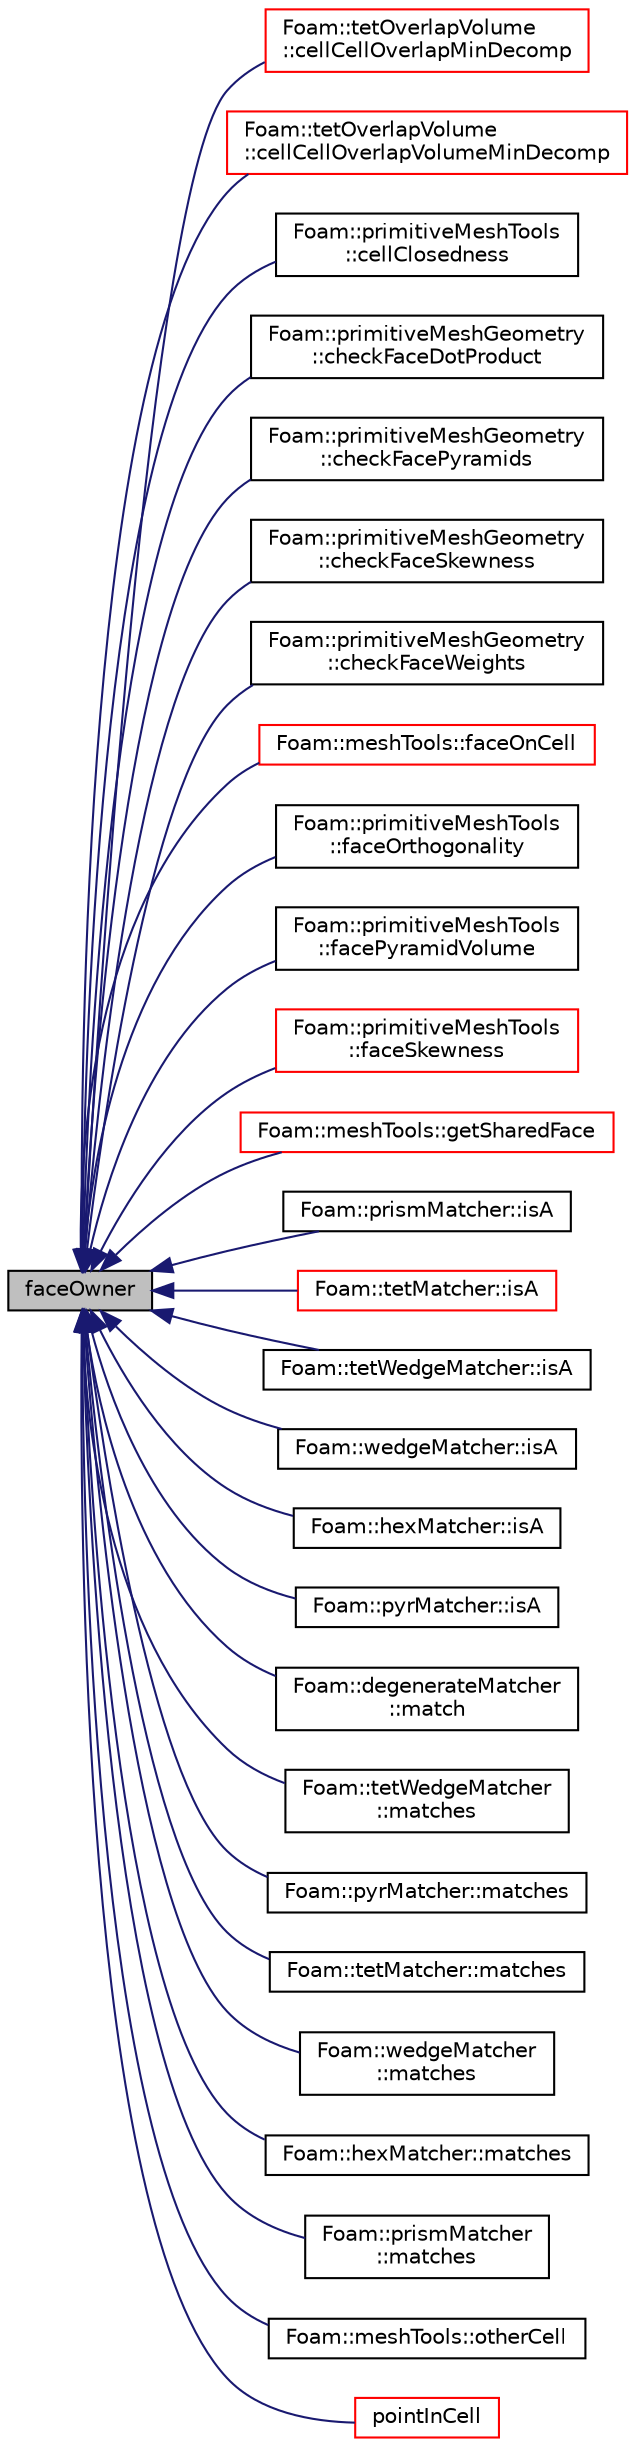 digraph "faceOwner"
{
  bgcolor="transparent";
  edge [fontname="Helvetica",fontsize="10",labelfontname="Helvetica",labelfontsize="10"];
  node [fontname="Helvetica",fontsize="10",shape=record];
  rankdir="LR";
  Node1 [label="faceOwner",height=0.2,width=0.4,color="black", fillcolor="grey75", style="filled", fontcolor="black"];
  Node1 -> Node2 [dir="back",color="midnightblue",fontsize="10",style="solid",fontname="Helvetica"];
  Node2 [label="Foam::tetOverlapVolume\l::cellCellOverlapMinDecomp",height=0.2,width=0.4,color="red",URL="$a02569.html#ad7d2fcd3e6fe707b574ad52fecb2b319",tooltip="Return true if olverlap volume is greater than threshold. "];
  Node1 -> Node3 [dir="back",color="midnightblue",fontsize="10",style="solid",fontname="Helvetica"];
  Node3 [label="Foam::tetOverlapVolume\l::cellCellOverlapVolumeMinDecomp",height=0.2,width=0.4,color="red",URL="$a02569.html#ac07b93de89840367af8c4144a41b064d",tooltip="Calculates the overlap volume. "];
  Node1 -> Node4 [dir="back",color="midnightblue",fontsize="10",style="solid",fontname="Helvetica"];
  Node4 [label="Foam::primitiveMeshTools\l::cellClosedness",height=0.2,width=0.4,color="black",URL="$a01969.html#a14b7d320d846c69e1e404e9937f5d63c",tooltip="Generate cell openness and cell ascpect ratio field. "];
  Node1 -> Node5 [dir="back",color="midnightblue",fontsize="10",style="solid",fontname="Helvetica"];
  Node5 [label="Foam::primitiveMeshGeometry\l::checkFaceDotProduct",height=0.2,width=0.4,color="black",URL="$a01968.html#abe689b0ea95babc2086677dec53f57f2"];
  Node1 -> Node6 [dir="back",color="midnightblue",fontsize="10",style="solid",fontname="Helvetica"];
  Node6 [label="Foam::primitiveMeshGeometry\l::checkFacePyramids",height=0.2,width=0.4,color="black",URL="$a01968.html#ad90dd781f10ef81bbfefbe0b9b8fe46e"];
  Node1 -> Node7 [dir="back",color="midnightblue",fontsize="10",style="solid",fontname="Helvetica"];
  Node7 [label="Foam::primitiveMeshGeometry\l::checkFaceSkewness",height=0.2,width=0.4,color="black",URL="$a01968.html#a2c5229035a955dd2719a447f55181f79"];
  Node1 -> Node8 [dir="back",color="midnightblue",fontsize="10",style="solid",fontname="Helvetica"];
  Node8 [label="Foam::primitiveMeshGeometry\l::checkFaceWeights",height=0.2,width=0.4,color="black",URL="$a01968.html#a43235a75da65bd601617364388f0d055"];
  Node1 -> Node9 [dir="back",color="midnightblue",fontsize="10",style="solid",fontname="Helvetica"];
  Node9 [label="Foam::meshTools::faceOnCell",height=0.2,width=0.4,color="red",URL="$a10780.html#ae8119e36b45b1e47f91cdcb57222986d",tooltip="Is face used by cell. "];
  Node1 -> Node10 [dir="back",color="midnightblue",fontsize="10",style="solid",fontname="Helvetica"];
  Node10 [label="Foam::primitiveMeshTools\l::faceOrthogonality",height=0.2,width=0.4,color="black",URL="$a01969.html#a80c00296cf9a021984931b4e59b86f35",tooltip="Generate non-orthogonality field (internal faces only) "];
  Node1 -> Node11 [dir="back",color="midnightblue",fontsize="10",style="solid",fontname="Helvetica"];
  Node11 [label="Foam::primitiveMeshTools\l::facePyramidVolume",height=0.2,width=0.4,color="black",URL="$a01969.html#aab4eea20bacd77eef1060af3f16adc26",tooltip="Generate face pyramid volume fields. "];
  Node1 -> Node12 [dir="back",color="midnightblue",fontsize="10",style="solid",fontname="Helvetica"];
  Node12 [label="Foam::primitiveMeshTools\l::faceSkewness",height=0.2,width=0.4,color="red",URL="$a01969.html#a3c5a5ea5f6eecbaf692582855583eff9",tooltip="Generate skewness field. "];
  Node1 -> Node13 [dir="back",color="midnightblue",fontsize="10",style="solid",fontname="Helvetica"];
  Node13 [label="Foam::meshTools::getSharedFace",height=0.2,width=0.4,color="red",URL="$a10780.html#a8550e28a800fded0b2d9dcdce6a6c4f6",tooltip="Return face shared by two cells. Throws error if none found. "];
  Node1 -> Node14 [dir="back",color="midnightblue",fontsize="10",style="solid",fontname="Helvetica"];
  Node14 [label="Foam::prismMatcher::isA",height=0.2,width=0.4,color="black",URL="$a01973.html#acd2adf1fc5f522ebdfcfdad416351c14",tooltip="Exact match. Uses faceSizeMatch. "];
  Node1 -> Node15 [dir="back",color="midnightblue",fontsize="10",style="solid",fontname="Helvetica"];
  Node15 [label="Foam::tetMatcher::isA",height=0.2,width=0.4,color="red",URL="$a02568.html#acd2adf1fc5f522ebdfcfdad416351c14",tooltip="Exact match. Uses faceSizeMatch. "];
  Node1 -> Node16 [dir="back",color="midnightblue",fontsize="10",style="solid",fontname="Helvetica"];
  Node16 [label="Foam::tetWedgeMatcher::isA",height=0.2,width=0.4,color="black",URL="$a02572.html#acd2adf1fc5f522ebdfcfdad416351c14",tooltip="Exact match. Uses faceSizeMatch. "];
  Node1 -> Node17 [dir="back",color="midnightblue",fontsize="10",style="solid",fontname="Helvetica"];
  Node17 [label="Foam::wedgeMatcher::isA",height=0.2,width=0.4,color="black",URL="$a02858.html#acd2adf1fc5f522ebdfcfdad416351c14",tooltip="Exact match. Uses faceSizeMatch. "];
  Node1 -> Node18 [dir="back",color="midnightblue",fontsize="10",style="solid",fontname="Helvetica"];
  Node18 [label="Foam::hexMatcher::isA",height=0.2,width=0.4,color="black",URL="$a01008.html#acd2adf1fc5f522ebdfcfdad416351c14",tooltip="Exact match. Uses faceSizeMatch. "];
  Node1 -> Node19 [dir="back",color="midnightblue",fontsize="10",style="solid",fontname="Helvetica"];
  Node19 [label="Foam::pyrMatcher::isA",height=0.2,width=0.4,color="black",URL="$a02040.html#acd2adf1fc5f522ebdfcfdad416351c14",tooltip="Exact match. Uses faceSizeMatch. "];
  Node1 -> Node20 [dir="back",color="midnightblue",fontsize="10",style="solid",fontname="Helvetica"];
  Node20 [label="Foam::degenerateMatcher\l::match",height=0.2,width=0.4,color="black",URL="$a00507.html#a5adc43a57aebf7c5155f18d991cdecf1",tooltip="Recognize shape given mesh and cellI. "];
  Node1 -> Node21 [dir="back",color="midnightblue",fontsize="10",style="solid",fontname="Helvetica"];
  Node21 [label="Foam::tetWedgeMatcher\l::matches",height=0.2,width=0.4,color="black",URL="$a02572.html#aaf80614ee28c6bfadb117557442c1bed",tooltip="Like isA but also constructs a cellShape (if shape matches) "];
  Node1 -> Node22 [dir="back",color="midnightblue",fontsize="10",style="solid",fontname="Helvetica"];
  Node22 [label="Foam::pyrMatcher::matches",height=0.2,width=0.4,color="black",URL="$a02040.html#aaf80614ee28c6bfadb117557442c1bed",tooltip="Like isA but also constructs a cellShape (if shape matches) "];
  Node1 -> Node23 [dir="back",color="midnightblue",fontsize="10",style="solid",fontname="Helvetica"];
  Node23 [label="Foam::tetMatcher::matches",height=0.2,width=0.4,color="black",URL="$a02568.html#aaf80614ee28c6bfadb117557442c1bed",tooltip="Like isA but also constructs a cellShape (if shape matches) "];
  Node1 -> Node24 [dir="back",color="midnightblue",fontsize="10",style="solid",fontname="Helvetica"];
  Node24 [label="Foam::wedgeMatcher\l::matches",height=0.2,width=0.4,color="black",URL="$a02858.html#aaf80614ee28c6bfadb117557442c1bed",tooltip="Like isA but also constructs a cellShape (if shape matches) "];
  Node1 -> Node25 [dir="back",color="midnightblue",fontsize="10",style="solid",fontname="Helvetica"];
  Node25 [label="Foam::hexMatcher::matches",height=0.2,width=0.4,color="black",URL="$a01008.html#aaf80614ee28c6bfadb117557442c1bed",tooltip="Like isA but also constructs a cellShape (if shape matches) "];
  Node1 -> Node26 [dir="back",color="midnightblue",fontsize="10",style="solid",fontname="Helvetica"];
  Node26 [label="Foam::prismMatcher\l::matches",height=0.2,width=0.4,color="black",URL="$a01973.html#aaf80614ee28c6bfadb117557442c1bed",tooltip="Like isA but also constructs a cellShape (if shape matches) "];
  Node1 -> Node27 [dir="back",color="midnightblue",fontsize="10",style="solid",fontname="Helvetica"];
  Node27 [label="Foam::meshTools::otherCell",height=0.2,width=0.4,color="black",URL="$a10780.html#a27becdad7805cd82a048fa554a29ccbf",tooltip="Return cell on other side of face. Throws error. "];
  Node1 -> Node28 [dir="back",color="midnightblue",fontsize="10",style="solid",fontname="Helvetica"];
  Node28 [label="pointInCell",height=0.2,width=0.4,color="red",URL="$a01967.html#ad869dc4da77b7d215411ce4adecca9e5",tooltip="Return true if the point is in the cell. "];
}
